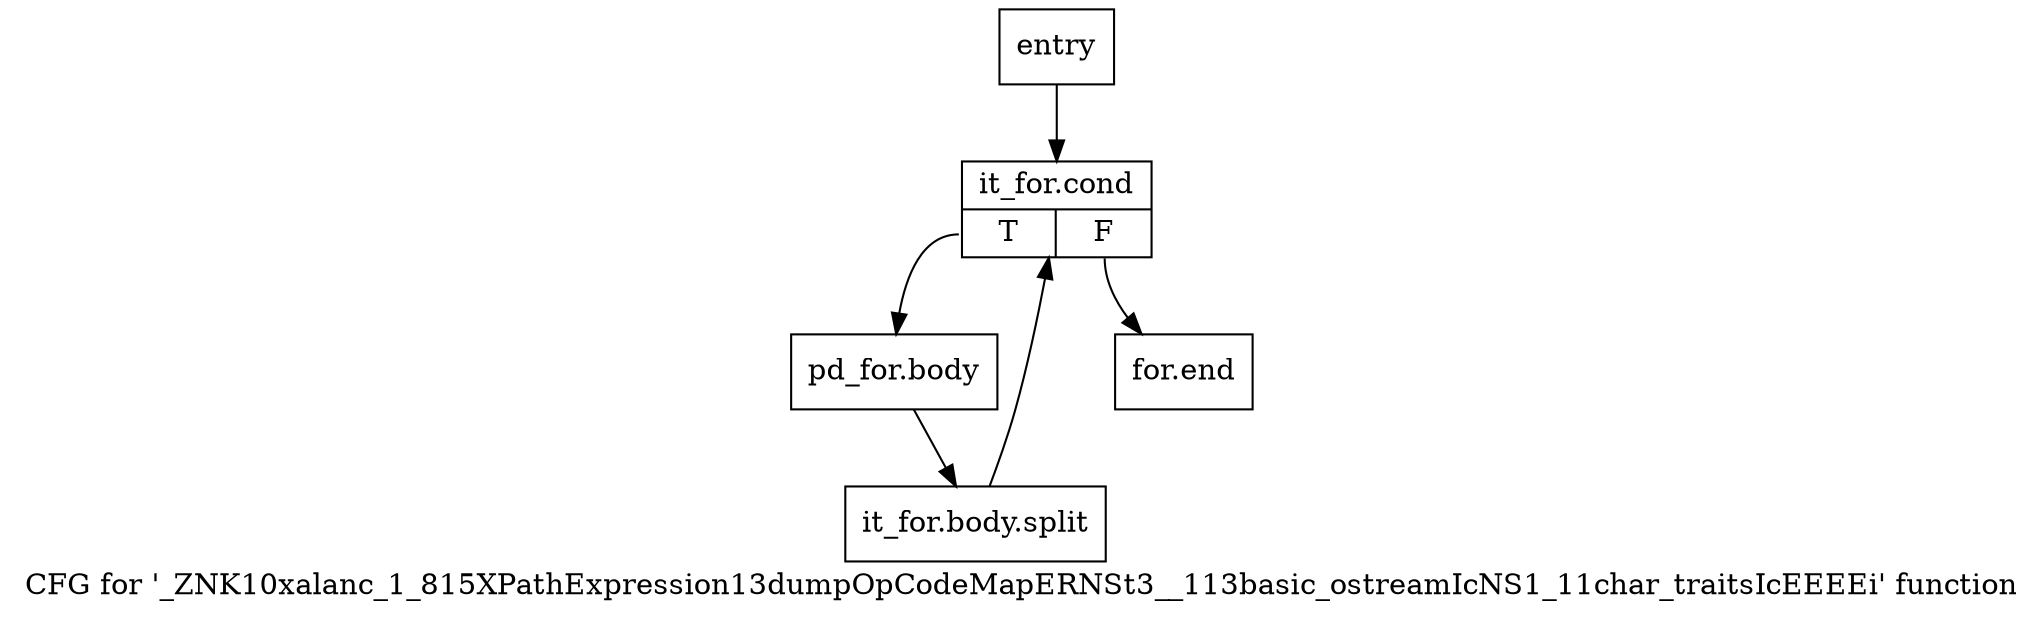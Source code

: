 digraph "CFG for '_ZNK10xalanc_1_815XPathExpression13dumpOpCodeMapERNSt3__113basic_ostreamIcNS1_11char_traitsIcEEEEi' function" {
	label="CFG for '_ZNK10xalanc_1_815XPathExpression13dumpOpCodeMapERNSt3__113basic_ostreamIcNS1_11char_traitsIcEEEEi' function";

	Node0x6ad8af0 [shape=record,label="{entry}"];
	Node0x6ad8af0 -> Node0x6ad8b40;
	Node0x6ad8b40 [shape=record,label="{it_for.cond|{<s0>T|<s1>F}}"];
	Node0x6ad8b40:s0 -> Node0x6ad8b90;
	Node0x6ad8b40:s1 -> Node0x6ad8be0;
	Node0x6ad8b90 [shape=record,label="{pd_for.body}"];
	Node0x6ad8b90 -> Node0xbc004a0;
	Node0xbc004a0 [shape=record,label="{it_for.body.split}"];
	Node0xbc004a0 -> Node0x6ad8b40;
	Node0x6ad8be0 [shape=record,label="{for.end}"];
}
